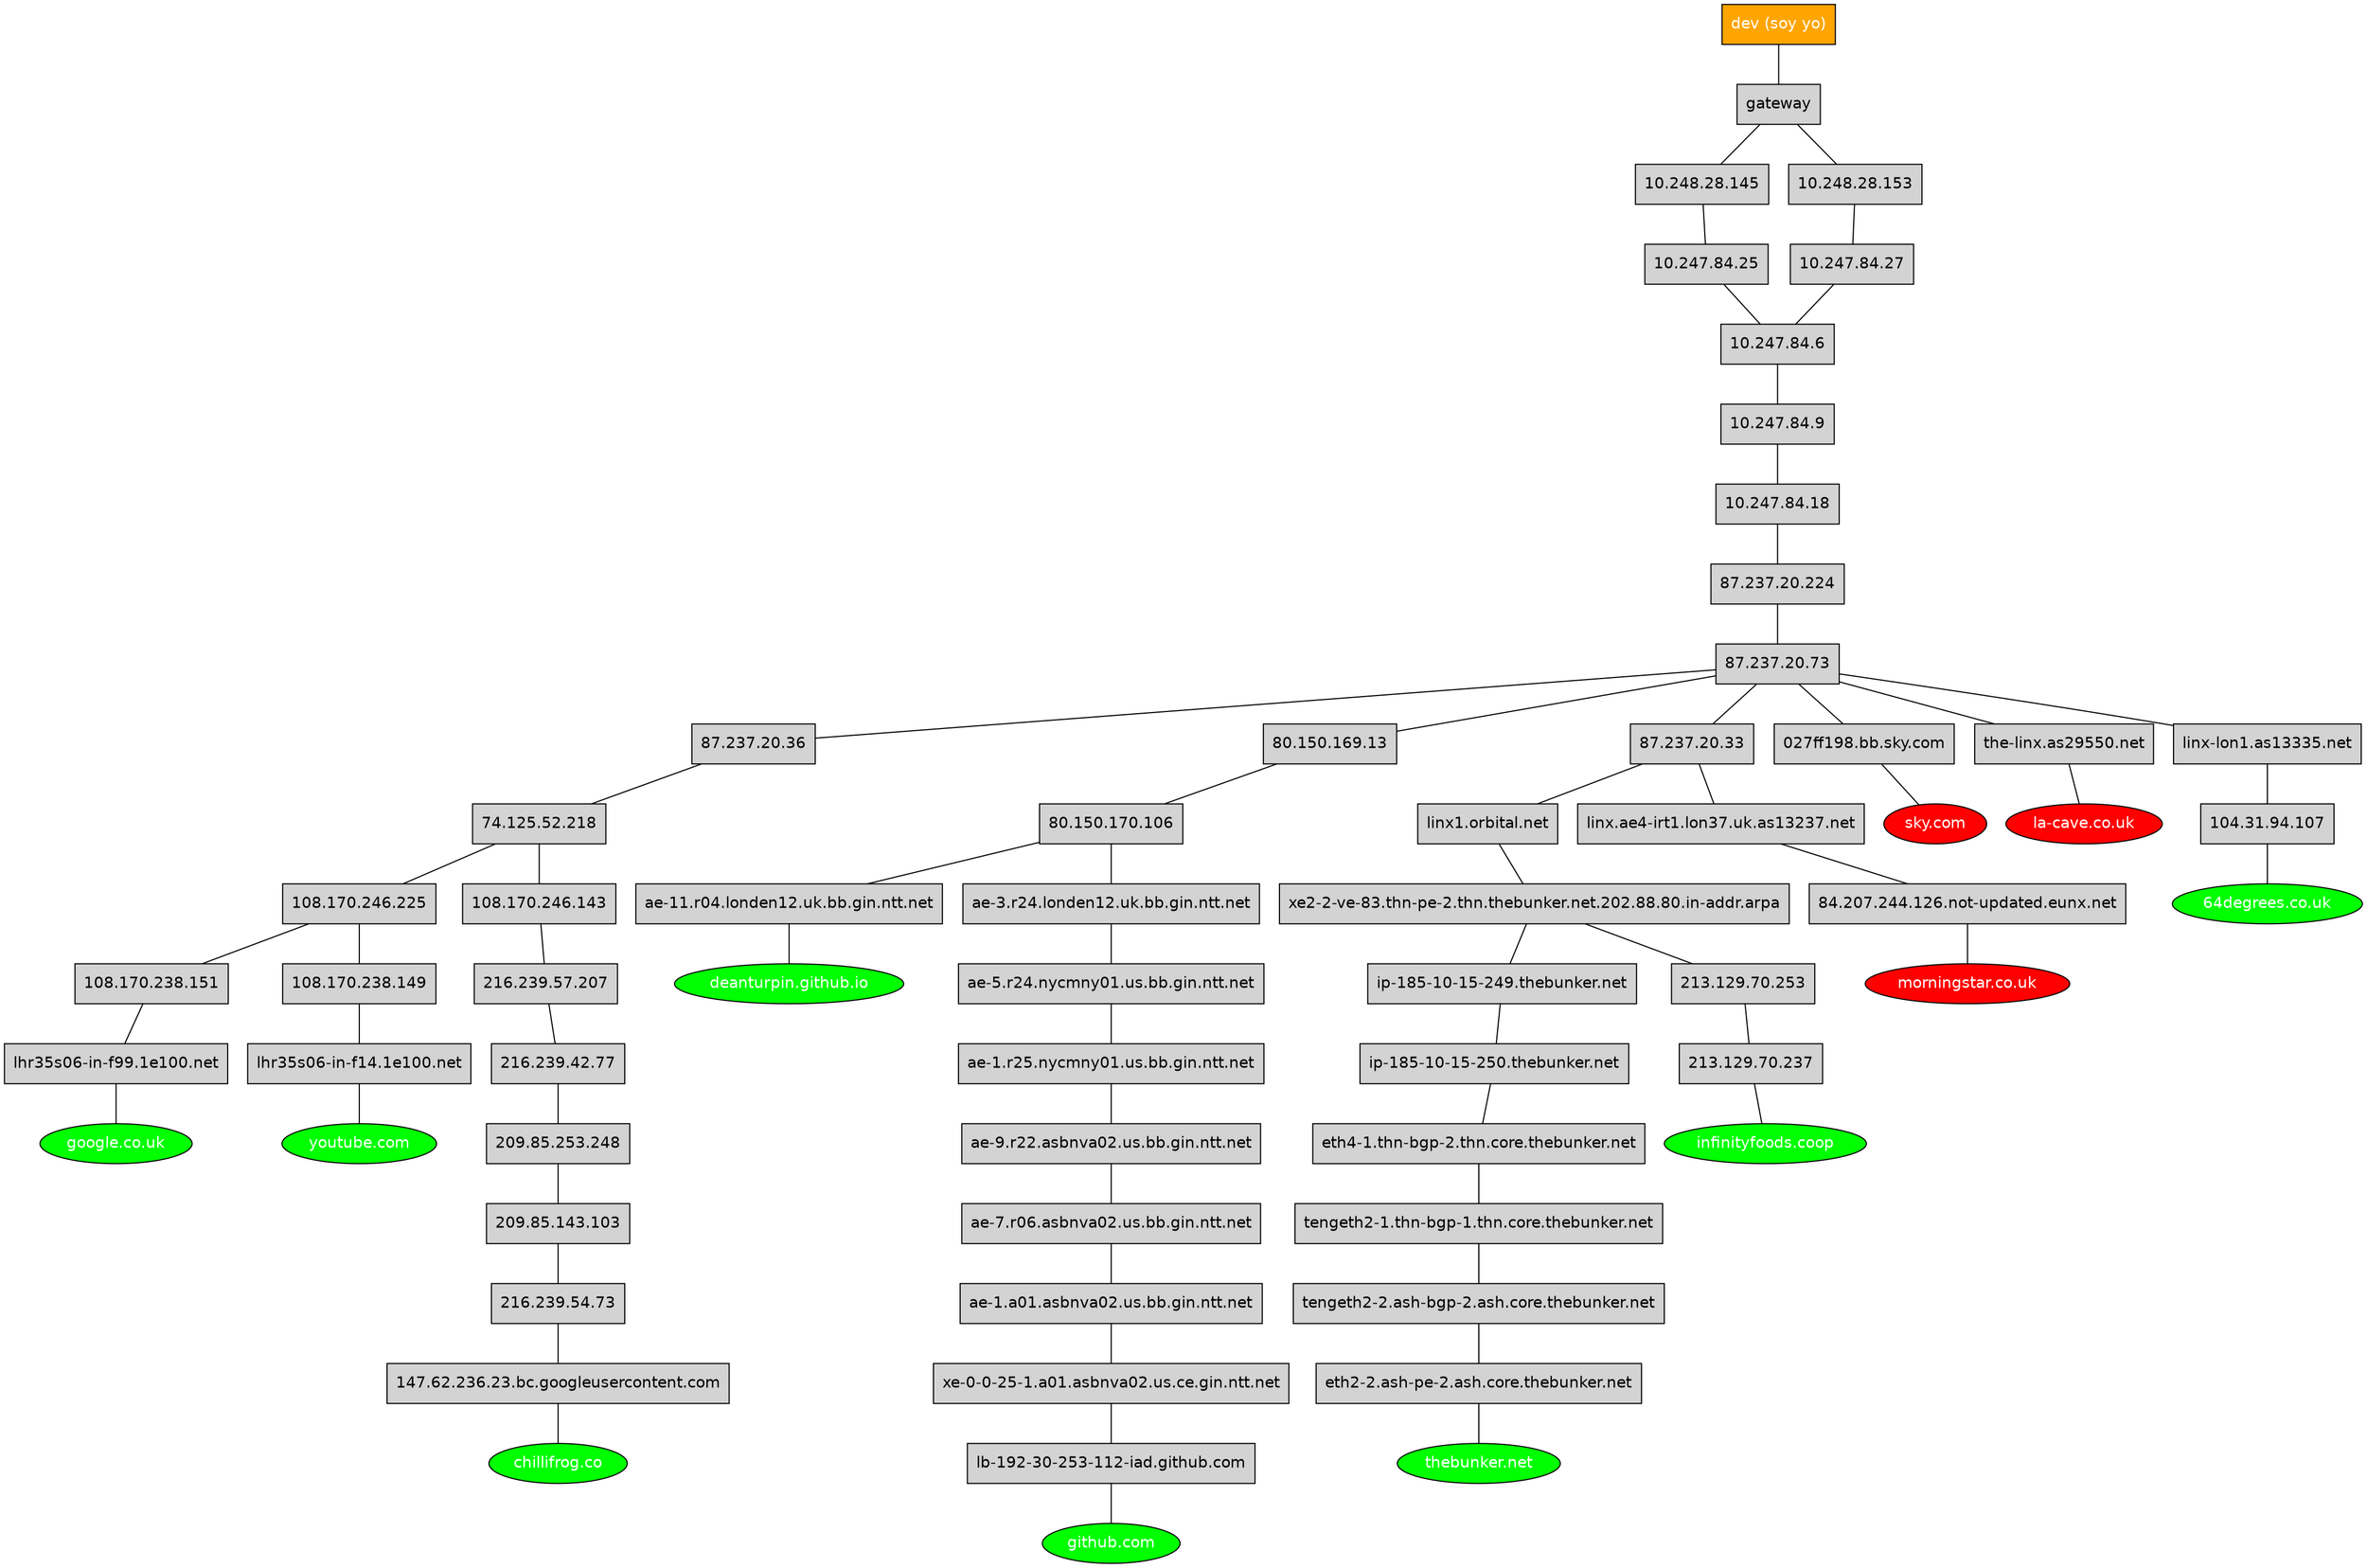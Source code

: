 strict graph {

node [shape=rectangle style=filled fontname=helvetica]
soy_yo [label="dev (soy yo)" fillcolor=orange fontcolor=white]

// hosts
"google.co.uk" [fillcolor=green shape=oval fontcolor=white]
"youtube.com" [fillcolor=green shape=oval fontcolor=white]
"deanturpin.github.io" [fillcolor=green shape=oval fontcolor=white]
"github.com" [fillcolor=green shape=oval fontcolor=white]
"thebunker.net" [fillcolor=green shape=oval fontcolor=white]
"infinityfoods.coop" [fillcolor=green shape=oval fontcolor=white]
"morningstar.co.uk" [fillcolor=red shape=oval fontcolor=white]
"sky.com" [fillcolor=red shape=oval fontcolor=white]
"la-cave.co.uk" [fillcolor=red shape=oval fontcolor=white]
"64degrees.co.uk" [fillcolor=green shape=oval fontcolor=white]
"chillifrog.co" [fillcolor=green shape=oval fontcolor=white]

// routes
soy_yo--"gateway"--"10.248.28.145"--"10.247.84.25"--"10.247.84.6"--"10.247.84.9"--"10.247.84.18"--"87.237.20.224"--"87.237.20.73"--"87.237.20.36"--"74.125.52.218"--"108.170.246.225"--"108.170.238.151"--"lhr35s06-in-f99.1e100.net"--"google.co.uk"
soy_yo--"gateway"--"10.248.28.153"--"10.247.84.27"--"10.247.84.6"--"10.247.84.9"--"10.247.84.18"--"87.237.20.224"--"87.237.20.73"--"87.237.20.36"--"74.125.52.218"--"108.170.246.225"--"108.170.238.149"--"lhr35s06-in-f14.1e100.net"--"youtube.com"
soy_yo--"gateway"--"10.248.28.153"--"10.247.84.27"--"10.247.84.6"--"10.247.84.9"--"10.247.84.18"--"87.237.20.224"--"87.237.20.73"--"80.150.169.13"--"80.150.170.106"--"ae-11.r04.londen12.uk.bb.gin.ntt.net"--"deanturpin.github.io"
soy_yo--"gateway"--"10.248.28.145"--"10.247.84.25"--"10.247.84.6"--"10.247.84.9"--"10.247.84.18"--"87.237.20.224"--"87.237.20.73"--"80.150.169.13"--"80.150.170.106"--"ae-3.r24.londen12.uk.bb.gin.ntt.net"--"ae-5.r24.nycmny01.us.bb.gin.ntt.net"--"ae-1.r25.nycmny01.us.bb.gin.ntt.net"--"ae-9.r22.asbnva02.us.bb.gin.ntt.net"--"ae-7.r06.asbnva02.us.bb.gin.ntt.net"--"ae-1.a01.asbnva02.us.bb.gin.ntt.net"--"xe-0-0-25-1.a01.asbnva02.us.ce.gin.ntt.net"--"lb-192-30-253-112-iad.github.com"--"github.com"
soy_yo--"gateway"--"10.248.28.145"--"10.247.84.25"--"10.247.84.6"--"10.247.84.9"--"10.247.84.18"--"87.237.20.224"--"87.237.20.73"--"87.237.20.33"--"linx1.orbital.net"--"xe2-2-ve-83.thn-pe-2.thn.thebunker.net.202.88.80.in-addr.arpa"--"ip-185-10-15-249.thebunker.net"--"ip-185-10-15-250.thebunker.net"--"eth4-1.thn-bgp-2.thn.core.thebunker.net"--"tengeth2-1.thn-bgp-1.thn.core.thebunker.net"--"tengeth2-2.ash-bgp-2.ash.core.thebunker.net"--"eth2-2.ash-pe-2.ash.core.thebunker.net"--"thebunker.net"
soy_yo--"gateway"--"10.248.28.145"--"10.247.84.25"--"10.247.84.6"--"10.247.84.9"--"10.247.84.18"--"87.237.20.224"--"87.237.20.73"--"87.237.20.33"--"linx1.orbital.net"--"xe2-2-ve-83.thn-pe-2.thn.thebunker.net.202.88.80.in-addr.arpa"--"213.129.70.253"--"213.129.70.237"--"infinityfoods.coop"
soy_yo--"gateway"--"10.248.28.153"--"10.247.84.27"--"10.247.84.6"--"10.247.84.9"--"10.247.84.18"--"87.237.20.224"--"87.237.20.73"--"87.237.20.33"--"linx.ae4-irt1.lon37.uk.as13237.net"--"84.207.244.126.not-updated.eunx.net"--"morningstar.co.uk"
soy_yo--"gateway"--"10.248.28.153"--"10.247.84.27"--"10.247.84.6"--"10.247.84.9"--"10.247.84.18"--"87.237.20.224"--"87.237.20.73"--"027ff198.bb.sky.com"--"sky.com"
soy_yo--"gateway"--"10.248.28.145"--"10.247.84.25"--"10.247.84.6"--"10.247.84.9"--"10.247.84.18"--"87.237.20.224"--"87.237.20.73"--"the-linx.as29550.net"--"la-cave.co.uk"
soy_yo--"gateway"--"10.248.28.145"--"10.247.84.25"--"10.247.84.6"--"10.247.84.9"--"10.247.84.18"--"87.237.20.224"--"87.237.20.73"--"linx-lon1.as13335.net"--"104.31.94.107"--"64degrees.co.uk"
soy_yo--"gateway"--"10.248.28.153"--"10.247.84.27"--"10.247.84.6"--"10.247.84.9"--"10.247.84.18"--"87.237.20.224"--"87.237.20.73"--"87.237.20.36"--"74.125.52.218"--"108.170.246.143"--"216.239.57.207"--"216.239.42.77"--"209.85.253.248"--"209.85.143.103"--"216.239.54.73"--"147.62.236.23.bc.googleusercontent.com"--"chillifrog.co"
}

